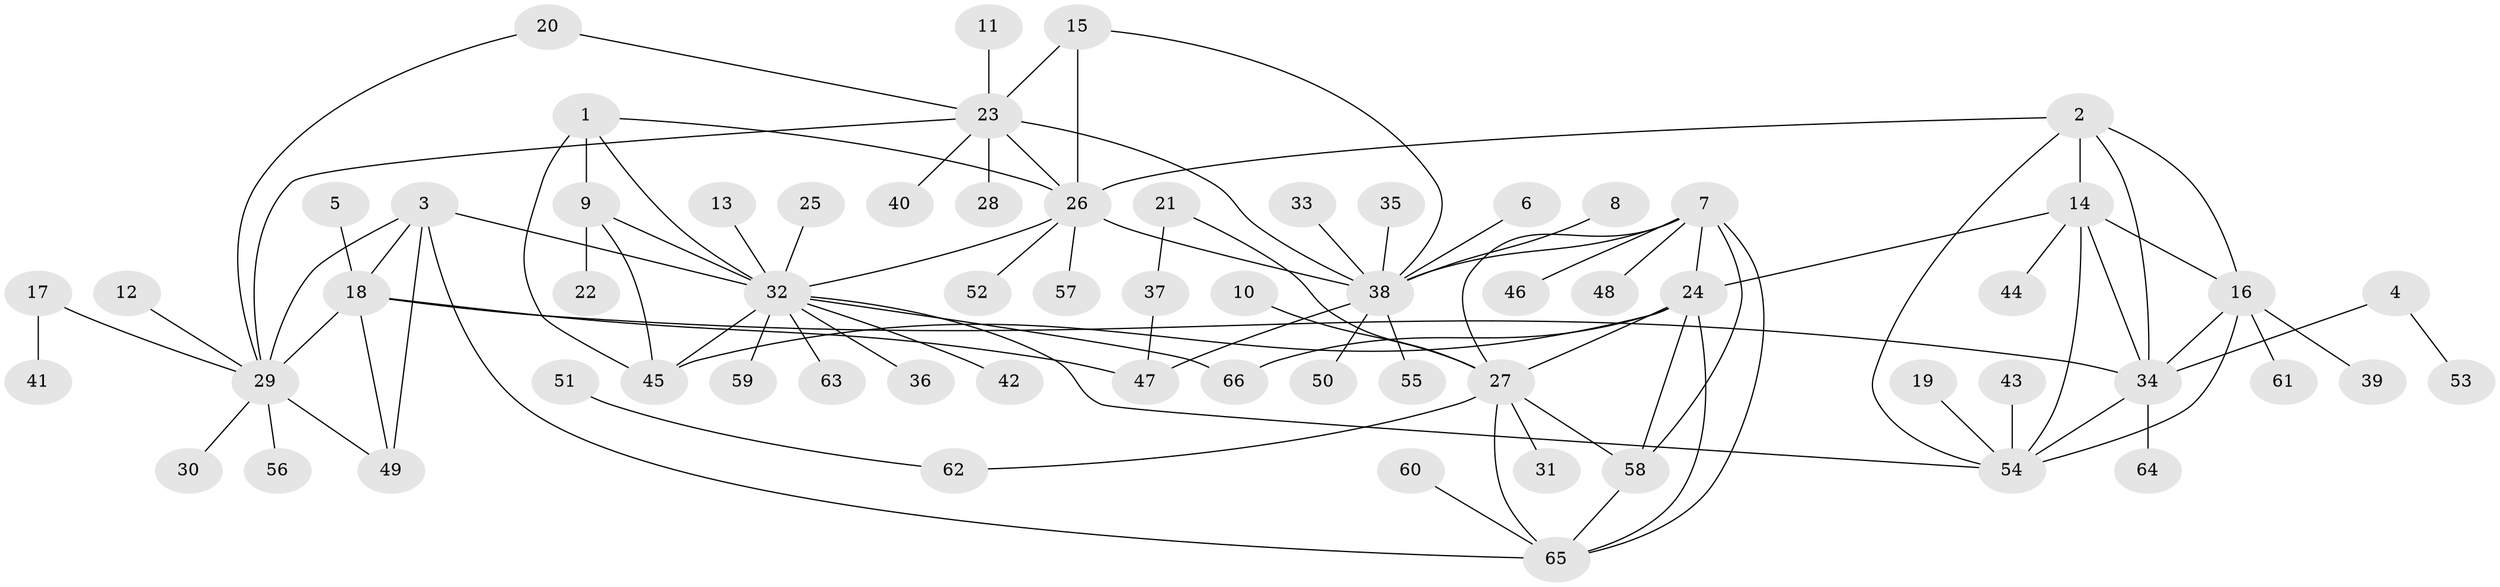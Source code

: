 // original degree distribution, {15: 0.009174311926605505, 7: 0.027522935779816515, 4: 0.01834862385321101, 6: 0.027522935779816515, 5: 0.045871559633027525, 10: 0.009174311926605505, 13: 0.009174311926605505, 9: 0.03669724770642202, 8: 0.03669724770642202, 11: 0.009174311926605505, 2: 0.1743119266055046, 1: 0.5688073394495413, 3: 0.027522935779816515}
// Generated by graph-tools (version 1.1) at 2025/37/03/04/25 23:37:41]
// undirected, 66 vertices, 97 edges
graph export_dot {
  node [color=gray90,style=filled];
  1;
  2;
  3;
  4;
  5;
  6;
  7;
  8;
  9;
  10;
  11;
  12;
  13;
  14;
  15;
  16;
  17;
  18;
  19;
  20;
  21;
  22;
  23;
  24;
  25;
  26;
  27;
  28;
  29;
  30;
  31;
  32;
  33;
  34;
  35;
  36;
  37;
  38;
  39;
  40;
  41;
  42;
  43;
  44;
  45;
  46;
  47;
  48;
  49;
  50;
  51;
  52;
  53;
  54;
  55;
  56;
  57;
  58;
  59;
  60;
  61;
  62;
  63;
  64;
  65;
  66;
  1 -- 9 [weight=2.0];
  1 -- 26 [weight=1.0];
  1 -- 32 [weight=1.0];
  1 -- 45 [weight=1.0];
  2 -- 14 [weight=1.0];
  2 -- 16 [weight=1.0];
  2 -- 26 [weight=1.0];
  2 -- 34 [weight=1.0];
  2 -- 54 [weight=1.0];
  3 -- 18 [weight=2.0];
  3 -- 29 [weight=2.0];
  3 -- 32 [weight=1.0];
  3 -- 49 [weight=2.0];
  3 -- 65 [weight=1.0];
  4 -- 34 [weight=1.0];
  4 -- 53 [weight=1.0];
  5 -- 18 [weight=1.0];
  6 -- 38 [weight=1.0];
  7 -- 24 [weight=1.0];
  7 -- 27 [weight=1.0];
  7 -- 38 [weight=1.0];
  7 -- 46 [weight=1.0];
  7 -- 48 [weight=1.0];
  7 -- 58 [weight=1.0];
  7 -- 65 [weight=1.0];
  8 -- 38 [weight=1.0];
  9 -- 22 [weight=1.0];
  9 -- 32 [weight=2.0];
  9 -- 45 [weight=2.0];
  10 -- 27 [weight=1.0];
  11 -- 23 [weight=1.0];
  12 -- 29 [weight=1.0];
  13 -- 32 [weight=1.0];
  14 -- 16 [weight=1.0];
  14 -- 24 [weight=1.0];
  14 -- 34 [weight=1.0];
  14 -- 44 [weight=1.0];
  14 -- 54 [weight=1.0];
  15 -- 23 [weight=2.0];
  15 -- 26 [weight=2.0];
  15 -- 38 [weight=2.0];
  16 -- 34 [weight=1.0];
  16 -- 39 [weight=1.0];
  16 -- 54 [weight=1.0];
  16 -- 61 [weight=1.0];
  17 -- 29 [weight=1.0];
  17 -- 41 [weight=1.0];
  18 -- 29 [weight=1.0];
  18 -- 34 [weight=1.0];
  18 -- 47 [weight=1.0];
  18 -- 49 [weight=1.0];
  19 -- 54 [weight=1.0];
  20 -- 23 [weight=1.0];
  20 -- 29 [weight=1.0];
  21 -- 27 [weight=1.0];
  21 -- 37 [weight=1.0];
  23 -- 26 [weight=1.0];
  23 -- 28 [weight=1.0];
  23 -- 29 [weight=1.0];
  23 -- 38 [weight=1.0];
  23 -- 40 [weight=1.0];
  24 -- 27 [weight=1.0];
  24 -- 45 [weight=1.0];
  24 -- 58 [weight=1.0];
  24 -- 65 [weight=1.0];
  24 -- 66 [weight=1.0];
  25 -- 32 [weight=1.0];
  26 -- 32 [weight=1.0];
  26 -- 38 [weight=1.0];
  26 -- 52 [weight=1.0];
  26 -- 57 [weight=1.0];
  27 -- 31 [weight=1.0];
  27 -- 58 [weight=1.0];
  27 -- 62 [weight=1.0];
  27 -- 65 [weight=1.0];
  29 -- 30 [weight=1.0];
  29 -- 49 [weight=1.0];
  29 -- 56 [weight=1.0];
  32 -- 36 [weight=1.0];
  32 -- 42 [weight=1.0];
  32 -- 45 [weight=1.0];
  32 -- 54 [weight=1.0];
  32 -- 59 [weight=1.0];
  32 -- 63 [weight=1.0];
  32 -- 66 [weight=1.0];
  33 -- 38 [weight=1.0];
  34 -- 54 [weight=1.0];
  34 -- 64 [weight=1.0];
  35 -- 38 [weight=1.0];
  37 -- 47 [weight=1.0];
  38 -- 47 [weight=1.0];
  38 -- 50 [weight=1.0];
  38 -- 55 [weight=1.0];
  43 -- 54 [weight=1.0];
  51 -- 62 [weight=1.0];
  58 -- 65 [weight=1.0];
  60 -- 65 [weight=1.0];
}
